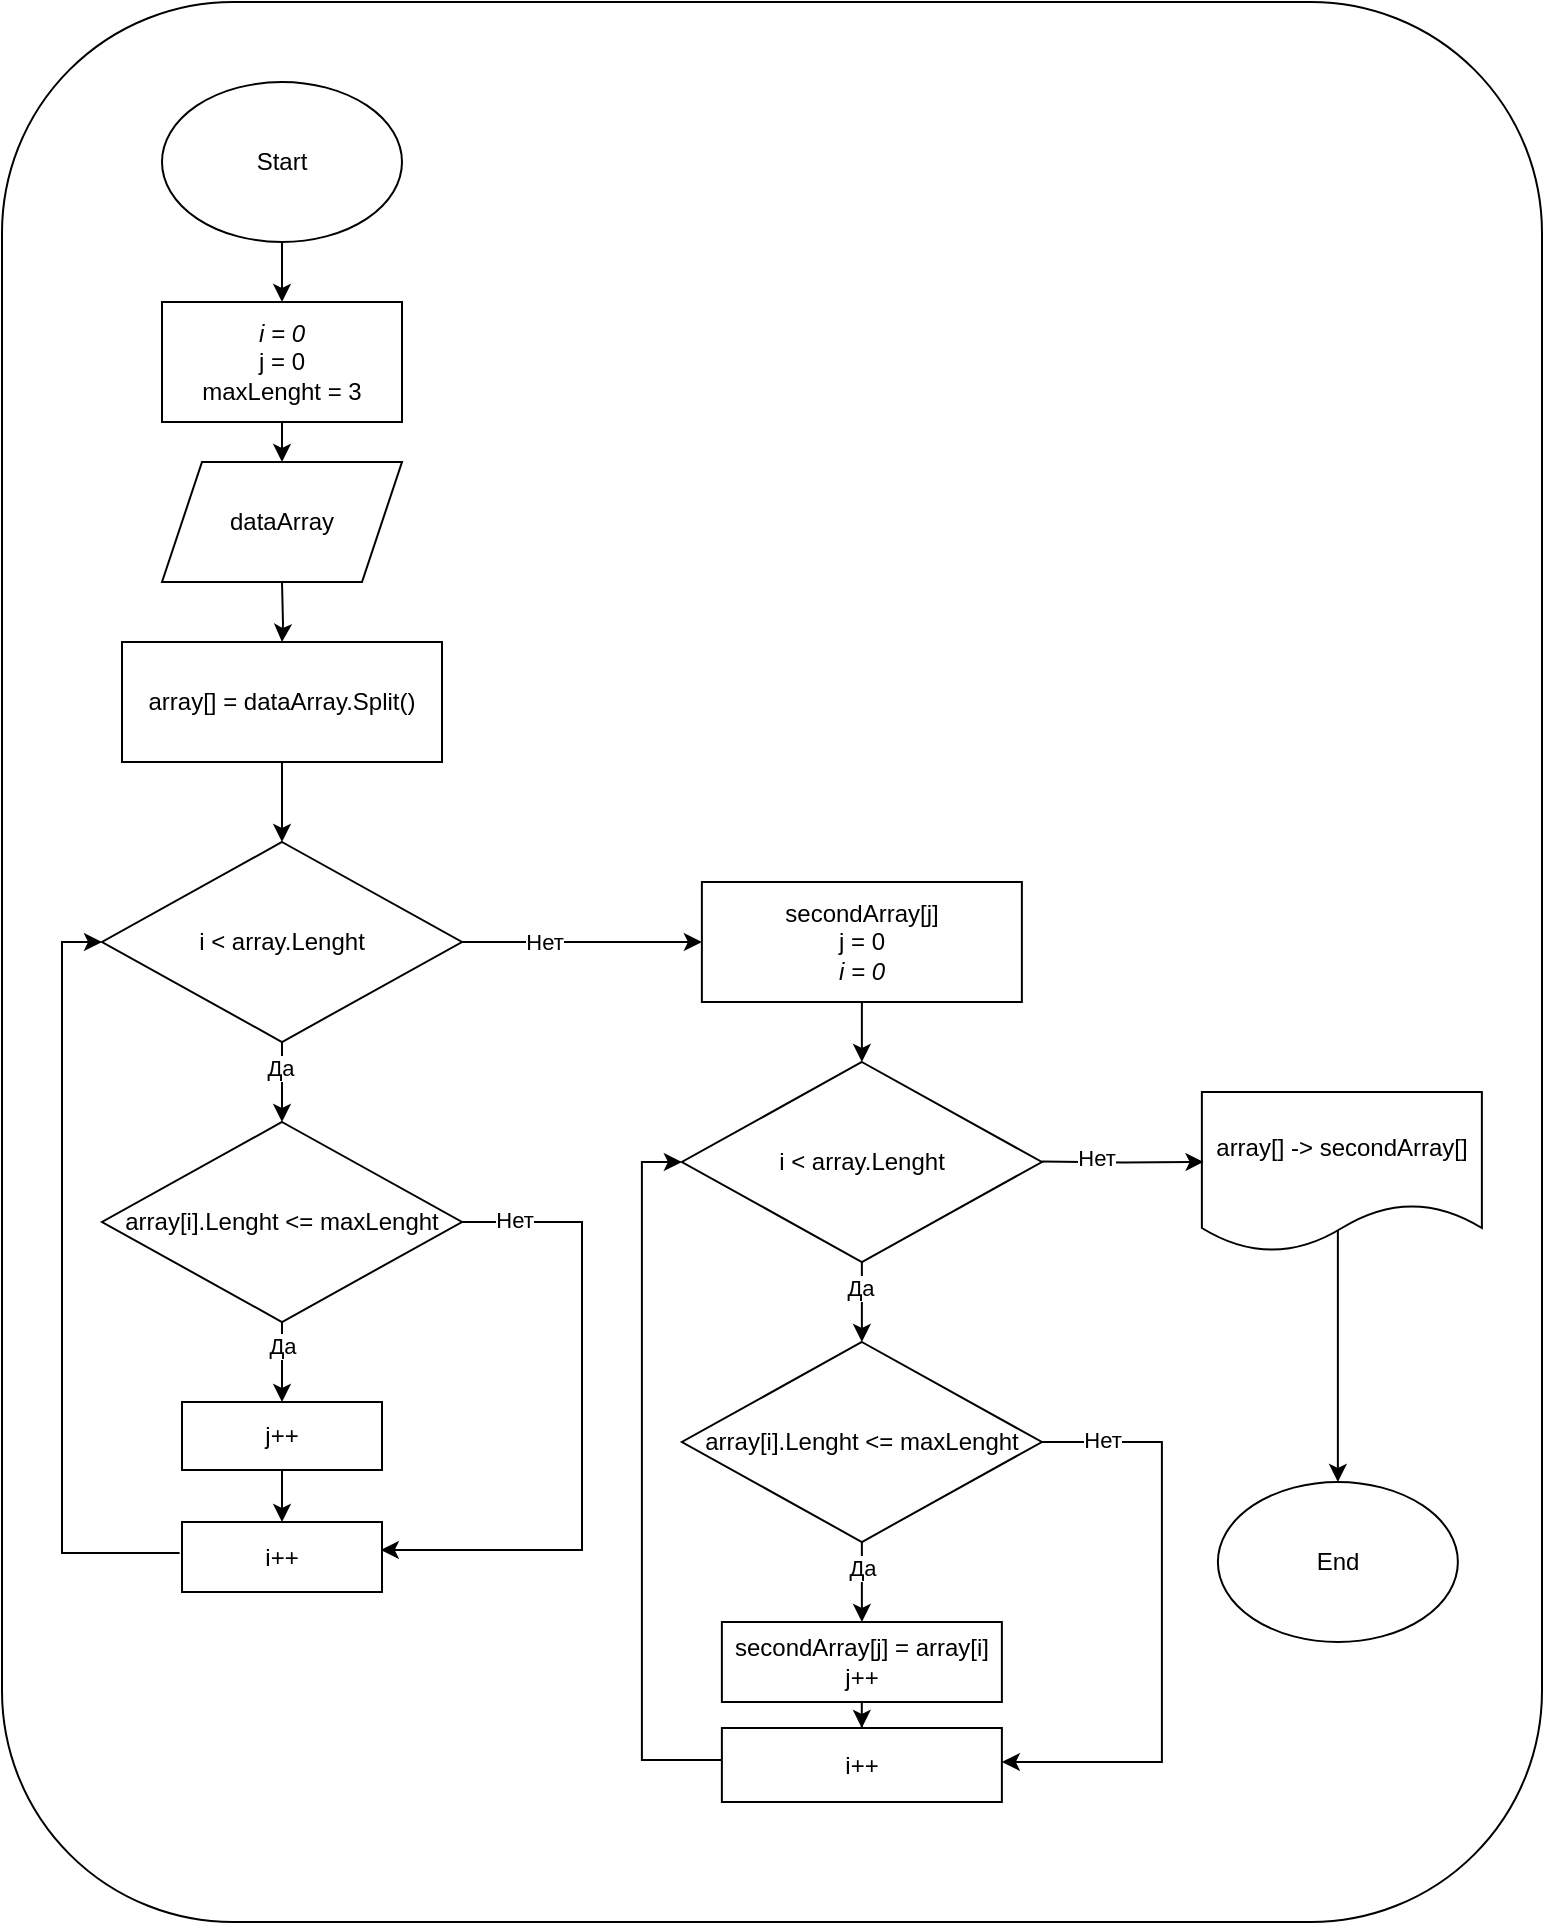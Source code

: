 <mxfile version="20.3.2" type="device"><diagram id="HyYk1PjRA94srDITDQtY" name="Страница 1"><mxGraphModel dx="2011" dy="1351" grid="1" gridSize="10" guides="1" tooltips="1" connect="1" arrows="1" fold="1" page="1" pageScale="1" pageWidth="827" pageHeight="1169" math="0" shadow="0"><root><mxCell id="0"/><mxCell id="1" parent="0"/><mxCell id="EnGyh2rgYmQ9kwfn-M8i-58" value="" style="rounded=1;whiteSpace=wrap;html=1;" vertex="1" parent="1"><mxGeometry x="40" y="40" width="770" height="960" as="geometry"/></mxCell><mxCell id="EnGyh2rgYmQ9kwfn-M8i-1" style="edgeStyle=orthogonalEdgeStyle;rounded=0;orthogonalLoop=1;jettySize=auto;html=1;" edge="1" parent="1" source="EnGyh2rgYmQ9kwfn-M8i-2" target="EnGyh2rgYmQ9kwfn-M8i-4"><mxGeometry relative="1" as="geometry"><mxPoint x="180" y="190" as="targetPoint"/></mxGeometry></mxCell><mxCell id="EnGyh2rgYmQ9kwfn-M8i-2" value="Start" style="ellipse;whiteSpace=wrap;html=1;" vertex="1" parent="1"><mxGeometry x="120" y="80" width="120" height="80" as="geometry"/></mxCell><mxCell id="EnGyh2rgYmQ9kwfn-M8i-3" style="edgeStyle=orthogonalEdgeStyle;rounded=0;orthogonalLoop=1;jettySize=auto;html=1;" edge="1" parent="1" source="EnGyh2rgYmQ9kwfn-M8i-4"><mxGeometry relative="1" as="geometry"><mxPoint x="180" y="270" as="targetPoint"/></mxGeometry></mxCell><mxCell id="EnGyh2rgYmQ9kwfn-M8i-4" value="&lt;i&gt;i = 0&lt;/i&gt;&lt;br&gt;j = 0&lt;br&gt;maxLenght = 3" style="rounded=0;whiteSpace=wrap;html=1;" vertex="1" parent="1"><mxGeometry x="120" y="190" width="120" height="60" as="geometry"/></mxCell><mxCell id="EnGyh2rgYmQ9kwfn-M8i-5" style="edgeStyle=orthogonalEdgeStyle;rounded=0;orthogonalLoop=1;jettySize=auto;html=1;" edge="1" parent="1" target="EnGyh2rgYmQ9kwfn-M8i-8"><mxGeometry relative="1" as="geometry"><mxPoint x="180" y="360.0" as="targetPoint"/><mxPoint x="180" y="330" as="sourcePoint"/></mxGeometry></mxCell><mxCell id="EnGyh2rgYmQ9kwfn-M8i-7" style="edgeStyle=orthogonalEdgeStyle;rounded=0;orthogonalLoop=1;jettySize=auto;html=1;entryX=0.5;entryY=0;entryDx=0;entryDy=0;" edge="1" parent="1" source="EnGyh2rgYmQ9kwfn-M8i-8" target="EnGyh2rgYmQ9kwfn-M8i-11"><mxGeometry relative="1" as="geometry"/></mxCell><mxCell id="EnGyh2rgYmQ9kwfn-M8i-8" value="array[] = dataArray.Split()" style="rounded=0;whiteSpace=wrap;html=1;" vertex="1" parent="1"><mxGeometry x="100" y="360" width="160" height="60" as="geometry"/></mxCell><mxCell id="EnGyh2rgYmQ9kwfn-M8i-9" value="" style="edgeStyle=orthogonalEdgeStyle;rounded=0;orthogonalLoop=1;jettySize=auto;html=1;entryX=0.5;entryY=0;entryDx=0;entryDy=0;" edge="1" parent="1" source="EnGyh2rgYmQ9kwfn-M8i-11" target="EnGyh2rgYmQ9kwfn-M8i-22"><mxGeometry relative="1" as="geometry"/></mxCell><mxCell id="EnGyh2rgYmQ9kwfn-M8i-25" value="Да" style="edgeLabel;html=1;align=center;verticalAlign=middle;resizable=0;points=[];" vertex="1" connectable="0" parent="EnGyh2rgYmQ9kwfn-M8i-9"><mxGeometry x="-0.353" y="-1" relative="1" as="geometry"><mxPoint as="offset"/></mxGeometry></mxCell><mxCell id="EnGyh2rgYmQ9kwfn-M8i-10" style="edgeStyle=orthogonalEdgeStyle;rounded=0;orthogonalLoop=1;jettySize=auto;html=1;entryX=0;entryY=0.5;entryDx=0;entryDy=0;" edge="1" parent="1" source="EnGyh2rgYmQ9kwfn-M8i-11" target="EnGyh2rgYmQ9kwfn-M8i-40"><mxGeometry relative="1" as="geometry"><mxPoint x="470" y="510" as="targetPoint"/></mxGeometry></mxCell><mxCell id="EnGyh2rgYmQ9kwfn-M8i-24" value="Нет" style="edgeLabel;html=1;align=center;verticalAlign=middle;resizable=0;points=[];" vertex="1" connectable="0" parent="EnGyh2rgYmQ9kwfn-M8i-10"><mxGeometry x="-0.281" y="-1" relative="1" as="geometry"><mxPoint x="-2" y="-1" as="offset"/></mxGeometry></mxCell><mxCell id="EnGyh2rgYmQ9kwfn-M8i-11" value="i &amp;lt; array.Lenght" style="rhombus;whiteSpace=wrap;html=1;" vertex="1" parent="1"><mxGeometry x="90" y="460" width="180" height="100" as="geometry"/></mxCell><mxCell id="EnGyh2rgYmQ9kwfn-M8i-12" style="edgeStyle=orthogonalEdgeStyle;rounded=0;orthogonalLoop=1;jettySize=auto;html=1;entryX=0;entryY=0.5;entryDx=0;entryDy=0;exitX=-0.012;exitY=0.443;exitDx=0;exitDy=0;exitPerimeter=0;" edge="1" parent="1" source="EnGyh2rgYmQ9kwfn-M8i-26" target="EnGyh2rgYmQ9kwfn-M8i-11"><mxGeometry relative="1" as="geometry"><mxPoint x="90" y="840" as="sourcePoint"/><Array as="points"><mxPoint x="70" y="816"/><mxPoint x="70" y="510"/></Array></mxGeometry></mxCell><mxCell id="EnGyh2rgYmQ9kwfn-M8i-33" value="" style="edgeStyle=orthogonalEdgeStyle;rounded=0;orthogonalLoop=1;jettySize=auto;html=1;" edge="1" parent="1" source="EnGyh2rgYmQ9kwfn-M8i-13" target="EnGyh2rgYmQ9kwfn-M8i-26"><mxGeometry relative="1" as="geometry"/></mxCell><mxCell id="EnGyh2rgYmQ9kwfn-M8i-13" value="j++" style="rounded=0;whiteSpace=wrap;html=1;" vertex="1" parent="1"><mxGeometry x="130" y="740" width="100" height="34" as="geometry"/></mxCell><mxCell id="EnGyh2rgYmQ9kwfn-M8i-14" style="edgeStyle=orthogonalEdgeStyle;rounded=0;orthogonalLoop=1;jettySize=auto;html=1;" edge="1" parent="1"><mxGeometry relative="1" as="geometry"><mxPoint x="707.94" y="780" as="targetPoint"/><mxPoint x="707.94" y="600" as="sourcePoint"/></mxGeometry></mxCell><mxCell id="EnGyh2rgYmQ9kwfn-M8i-15" value="array[] -&amp;gt; secondArray[]" style="shape=document;whiteSpace=wrap;html=1;boundedLbl=1;" vertex="1" parent="1"><mxGeometry x="639.94" y="585" width="140" height="80" as="geometry"/></mxCell><mxCell id="EnGyh2rgYmQ9kwfn-M8i-16" value="End" style="ellipse;whiteSpace=wrap;html=1;" vertex="1" parent="1"><mxGeometry x="647.94" y="780" width="120" height="80" as="geometry"/></mxCell><mxCell id="EnGyh2rgYmQ9kwfn-M8i-18" value="dataArray" style="shape=parallelogram;perimeter=parallelogramPerimeter;whiteSpace=wrap;html=1;fixedSize=1;" vertex="1" parent="1"><mxGeometry x="120" y="270" width="120" height="60" as="geometry"/></mxCell><mxCell id="EnGyh2rgYmQ9kwfn-M8i-23" value="" style="edgeStyle=orthogonalEdgeStyle;rounded=0;orthogonalLoop=1;jettySize=auto;html=1;exitX=0.5;exitY=1;exitDx=0;exitDy=0;entryX=0.5;entryY=0;entryDx=0;entryDy=0;" edge="1" parent="1" source="EnGyh2rgYmQ9kwfn-M8i-22" target="EnGyh2rgYmQ9kwfn-M8i-13"><mxGeometry relative="1" as="geometry"><mxPoint x="180" y="706" as="sourcePoint"/><mxPoint x="180" y="726" as="targetPoint"/></mxGeometry></mxCell><mxCell id="EnGyh2rgYmQ9kwfn-M8i-22" value="array[i].Lenght &amp;lt;= maxLenght" style="rhombus;whiteSpace=wrap;html=1;" vertex="1" parent="1"><mxGeometry x="90" y="600" width="180" height="100" as="geometry"/></mxCell><mxCell id="EnGyh2rgYmQ9kwfn-M8i-26" value="i++" style="rounded=0;whiteSpace=wrap;html=1;" vertex="1" parent="1"><mxGeometry x="130" y="800" width="100" height="35" as="geometry"/></mxCell><mxCell id="EnGyh2rgYmQ9kwfn-M8i-30" value="" style="edgeStyle=orthogonalEdgeStyle;rounded=0;orthogonalLoop=1;jettySize=auto;html=1;entryX=0.5;entryY=0;entryDx=0;entryDy=0;" edge="1" parent="1" target="EnGyh2rgYmQ9kwfn-M8i-26"><mxGeometry relative="1" as="geometry"><mxPoint x="180" y="800" as="sourcePoint"/><mxPoint x="180.0" y="801" as="targetPoint"/></mxGeometry></mxCell><mxCell id="EnGyh2rgYmQ9kwfn-M8i-31" value="" style="edgeStyle=orthogonalEdgeStyle;rounded=0;orthogonalLoop=1;jettySize=auto;html=1;exitX=1;exitY=0.5;exitDx=0;exitDy=0;entryX=0.994;entryY=0.408;entryDx=0;entryDy=0;entryPerimeter=0;" edge="1" parent="1" source="EnGyh2rgYmQ9kwfn-M8i-22" target="EnGyh2rgYmQ9kwfn-M8i-26"><mxGeometry relative="1" as="geometry"><mxPoint x="298.966" y="652.981" as="sourcePoint"/><mxPoint x="270" y="860" as="targetPoint"/><Array as="points"><mxPoint x="330" y="650"/><mxPoint x="330" y="814"/><mxPoint x="229" y="814"/></Array></mxGeometry></mxCell><mxCell id="EnGyh2rgYmQ9kwfn-M8i-36" value="Нет" style="edgeLabel;html=1;align=center;verticalAlign=middle;resizable=0;points=[];" vertex="1" connectable="0" parent="1"><mxGeometry x="325.429" y="520" as="geometry"><mxPoint x="-30" y="129" as="offset"/></mxGeometry></mxCell><mxCell id="EnGyh2rgYmQ9kwfn-M8i-37" value="Да" style="edgeLabel;html=1;align=center;verticalAlign=middle;resizable=0;points=[];" vertex="1" connectable="0" parent="1"><mxGeometry x="329.429" y="531" as="geometry"><mxPoint x="-150" y="181" as="offset"/></mxGeometry></mxCell><mxCell id="EnGyh2rgYmQ9kwfn-M8i-40" value="secondArray[j]&lt;br&gt;j = 0&lt;br&gt;&lt;i&gt;i = 0&lt;/i&gt;" style="rounded=0;whiteSpace=wrap;html=1;" vertex="1" parent="1"><mxGeometry x="389.94" y="480" width="160" height="60" as="geometry"/></mxCell><mxCell id="EnGyh2rgYmQ9kwfn-M8i-41" value="" style="edgeStyle=orthogonalEdgeStyle;rounded=0;orthogonalLoop=1;jettySize=auto;html=1;entryX=0.5;entryY=0;entryDx=0;entryDy=0;" edge="1" parent="1" source="EnGyh2rgYmQ9kwfn-M8i-43" target="EnGyh2rgYmQ9kwfn-M8i-47"><mxGeometry relative="1" as="geometry"/></mxCell><mxCell id="EnGyh2rgYmQ9kwfn-M8i-42" value="Да" style="edgeLabel;html=1;align=center;verticalAlign=middle;resizable=0;points=[];" vertex="1" connectable="0" parent="EnGyh2rgYmQ9kwfn-M8i-41"><mxGeometry x="-0.353" y="-1" relative="1" as="geometry"><mxPoint as="offset"/></mxGeometry></mxCell><mxCell id="EnGyh2rgYmQ9kwfn-M8i-43" value="i &amp;lt; array.Lenght" style="rhombus;whiteSpace=wrap;html=1;" vertex="1" parent="1"><mxGeometry x="379.94" y="570" width="180" height="100" as="geometry"/></mxCell><mxCell id="EnGyh2rgYmQ9kwfn-M8i-44" style="edgeStyle=orthogonalEdgeStyle;rounded=0;orthogonalLoop=1;jettySize=auto;html=1;entryX=0;entryY=0.5;entryDx=0;entryDy=0;" edge="1" parent="1" target="EnGyh2rgYmQ9kwfn-M8i-43"><mxGeometry relative="1" as="geometry"><mxPoint x="419.94" y="919" as="sourcePoint"/><Array as="points"><mxPoint x="419.94" y="919"/><mxPoint x="359.94" y="919"/><mxPoint x="359.94" y="620"/></Array></mxGeometry></mxCell><mxCell id="EnGyh2rgYmQ9kwfn-M8i-57" value="" style="edgeStyle=orthogonalEdgeStyle;rounded=0;orthogonalLoop=1;jettySize=auto;html=1;" edge="1" parent="1" source="EnGyh2rgYmQ9kwfn-M8i-45" target="EnGyh2rgYmQ9kwfn-M8i-48"><mxGeometry relative="1" as="geometry"/></mxCell><mxCell id="EnGyh2rgYmQ9kwfn-M8i-45" value="secondArray[j] = array[i]&lt;br&gt;j++" style="rounded=0;whiteSpace=wrap;html=1;" vertex="1" parent="1"><mxGeometry x="399.94" y="850" width="140" height="40" as="geometry"/></mxCell><mxCell id="EnGyh2rgYmQ9kwfn-M8i-46" value="" style="edgeStyle=orthogonalEdgeStyle;rounded=0;orthogonalLoop=1;jettySize=auto;html=1;exitX=0.5;exitY=1;exitDx=0;exitDy=0;entryX=0.5;entryY=0;entryDx=0;entryDy=0;" edge="1" parent="1" source="EnGyh2rgYmQ9kwfn-M8i-47" target="EnGyh2rgYmQ9kwfn-M8i-45"><mxGeometry relative="1" as="geometry"><mxPoint x="443.94" y="816" as="sourcePoint"/><mxPoint x="443.94" y="836" as="targetPoint"/></mxGeometry></mxCell><mxCell id="EnGyh2rgYmQ9kwfn-M8i-47" value="array[i].Lenght &amp;lt;= maxLenght" style="rhombus;whiteSpace=wrap;html=1;" vertex="1" parent="1"><mxGeometry x="379.94" y="710" width="180" height="100" as="geometry"/></mxCell><mxCell id="EnGyh2rgYmQ9kwfn-M8i-48" value="i++" style="rounded=0;whiteSpace=wrap;html=1;" vertex="1" parent="1"><mxGeometry x="399.94" y="903" width="140" height="37" as="geometry"/></mxCell><mxCell id="EnGyh2rgYmQ9kwfn-M8i-49" value="" style="edgeStyle=orthogonalEdgeStyle;rounded=0;orthogonalLoop=1;jettySize=auto;html=1;exitX=1;exitY=0.5;exitDx=0;exitDy=0;" edge="1" parent="1" source="EnGyh2rgYmQ9kwfn-M8i-47" target="EnGyh2rgYmQ9kwfn-M8i-48"><mxGeometry relative="1" as="geometry"><mxPoint x="588.906" y="762.981" as="sourcePoint"/><mxPoint x="529.94" y="920" as="targetPoint"/><Array as="points"><mxPoint x="619.94" y="760"/><mxPoint x="619.94" y="920"/></Array></mxGeometry></mxCell><mxCell id="EnGyh2rgYmQ9kwfn-M8i-50" value="Нет" style="edgeLabel;html=1;align=center;verticalAlign=middle;resizable=0;points=[];" vertex="1" connectable="0" parent="1"><mxGeometry x="619.939" y="630" as="geometry"><mxPoint x="-30" y="129" as="offset"/></mxGeometry></mxCell><mxCell id="EnGyh2rgYmQ9kwfn-M8i-51" value="Да" style="edgeLabel;html=1;align=center;verticalAlign=middle;resizable=0;points=[];" vertex="1" connectable="0" parent="1"><mxGeometry x="483.94" y="685.727" as="geometry"><mxPoint x="-14" y="137" as="offset"/></mxGeometry></mxCell><mxCell id="EnGyh2rgYmQ9kwfn-M8i-52" style="edgeStyle=orthogonalEdgeStyle;rounded=0;orthogonalLoop=1;jettySize=auto;html=1;entryX=0.006;entryY=0.437;entryDx=0;entryDy=0;entryPerimeter=0;" edge="1" parent="1" target="EnGyh2rgYmQ9kwfn-M8i-15"><mxGeometry relative="1" as="geometry"><mxPoint x="709.94" y="619.7" as="targetPoint"/><mxPoint x="559.94" y="619.7" as="sourcePoint"/></mxGeometry></mxCell><mxCell id="EnGyh2rgYmQ9kwfn-M8i-53" value="Нет" style="edgeLabel;html=1;align=center;verticalAlign=middle;resizable=0;points=[];" vertex="1" connectable="0" parent="EnGyh2rgYmQ9kwfn-M8i-52"><mxGeometry x="-0.281" y="-1" relative="1" as="geometry"><mxPoint x="-2" y="-3" as="offset"/></mxGeometry></mxCell><mxCell id="EnGyh2rgYmQ9kwfn-M8i-54" value="" style="edgeStyle=orthogonalEdgeStyle;rounded=0;orthogonalLoop=1;jettySize=auto;html=1;" edge="1" parent="1"><mxGeometry relative="1" as="geometry"><mxPoint x="469.94" y="540" as="sourcePoint"/><mxPoint x="469.94" y="570" as="targetPoint"/></mxGeometry></mxCell></root></mxGraphModel></diagram></mxfile>